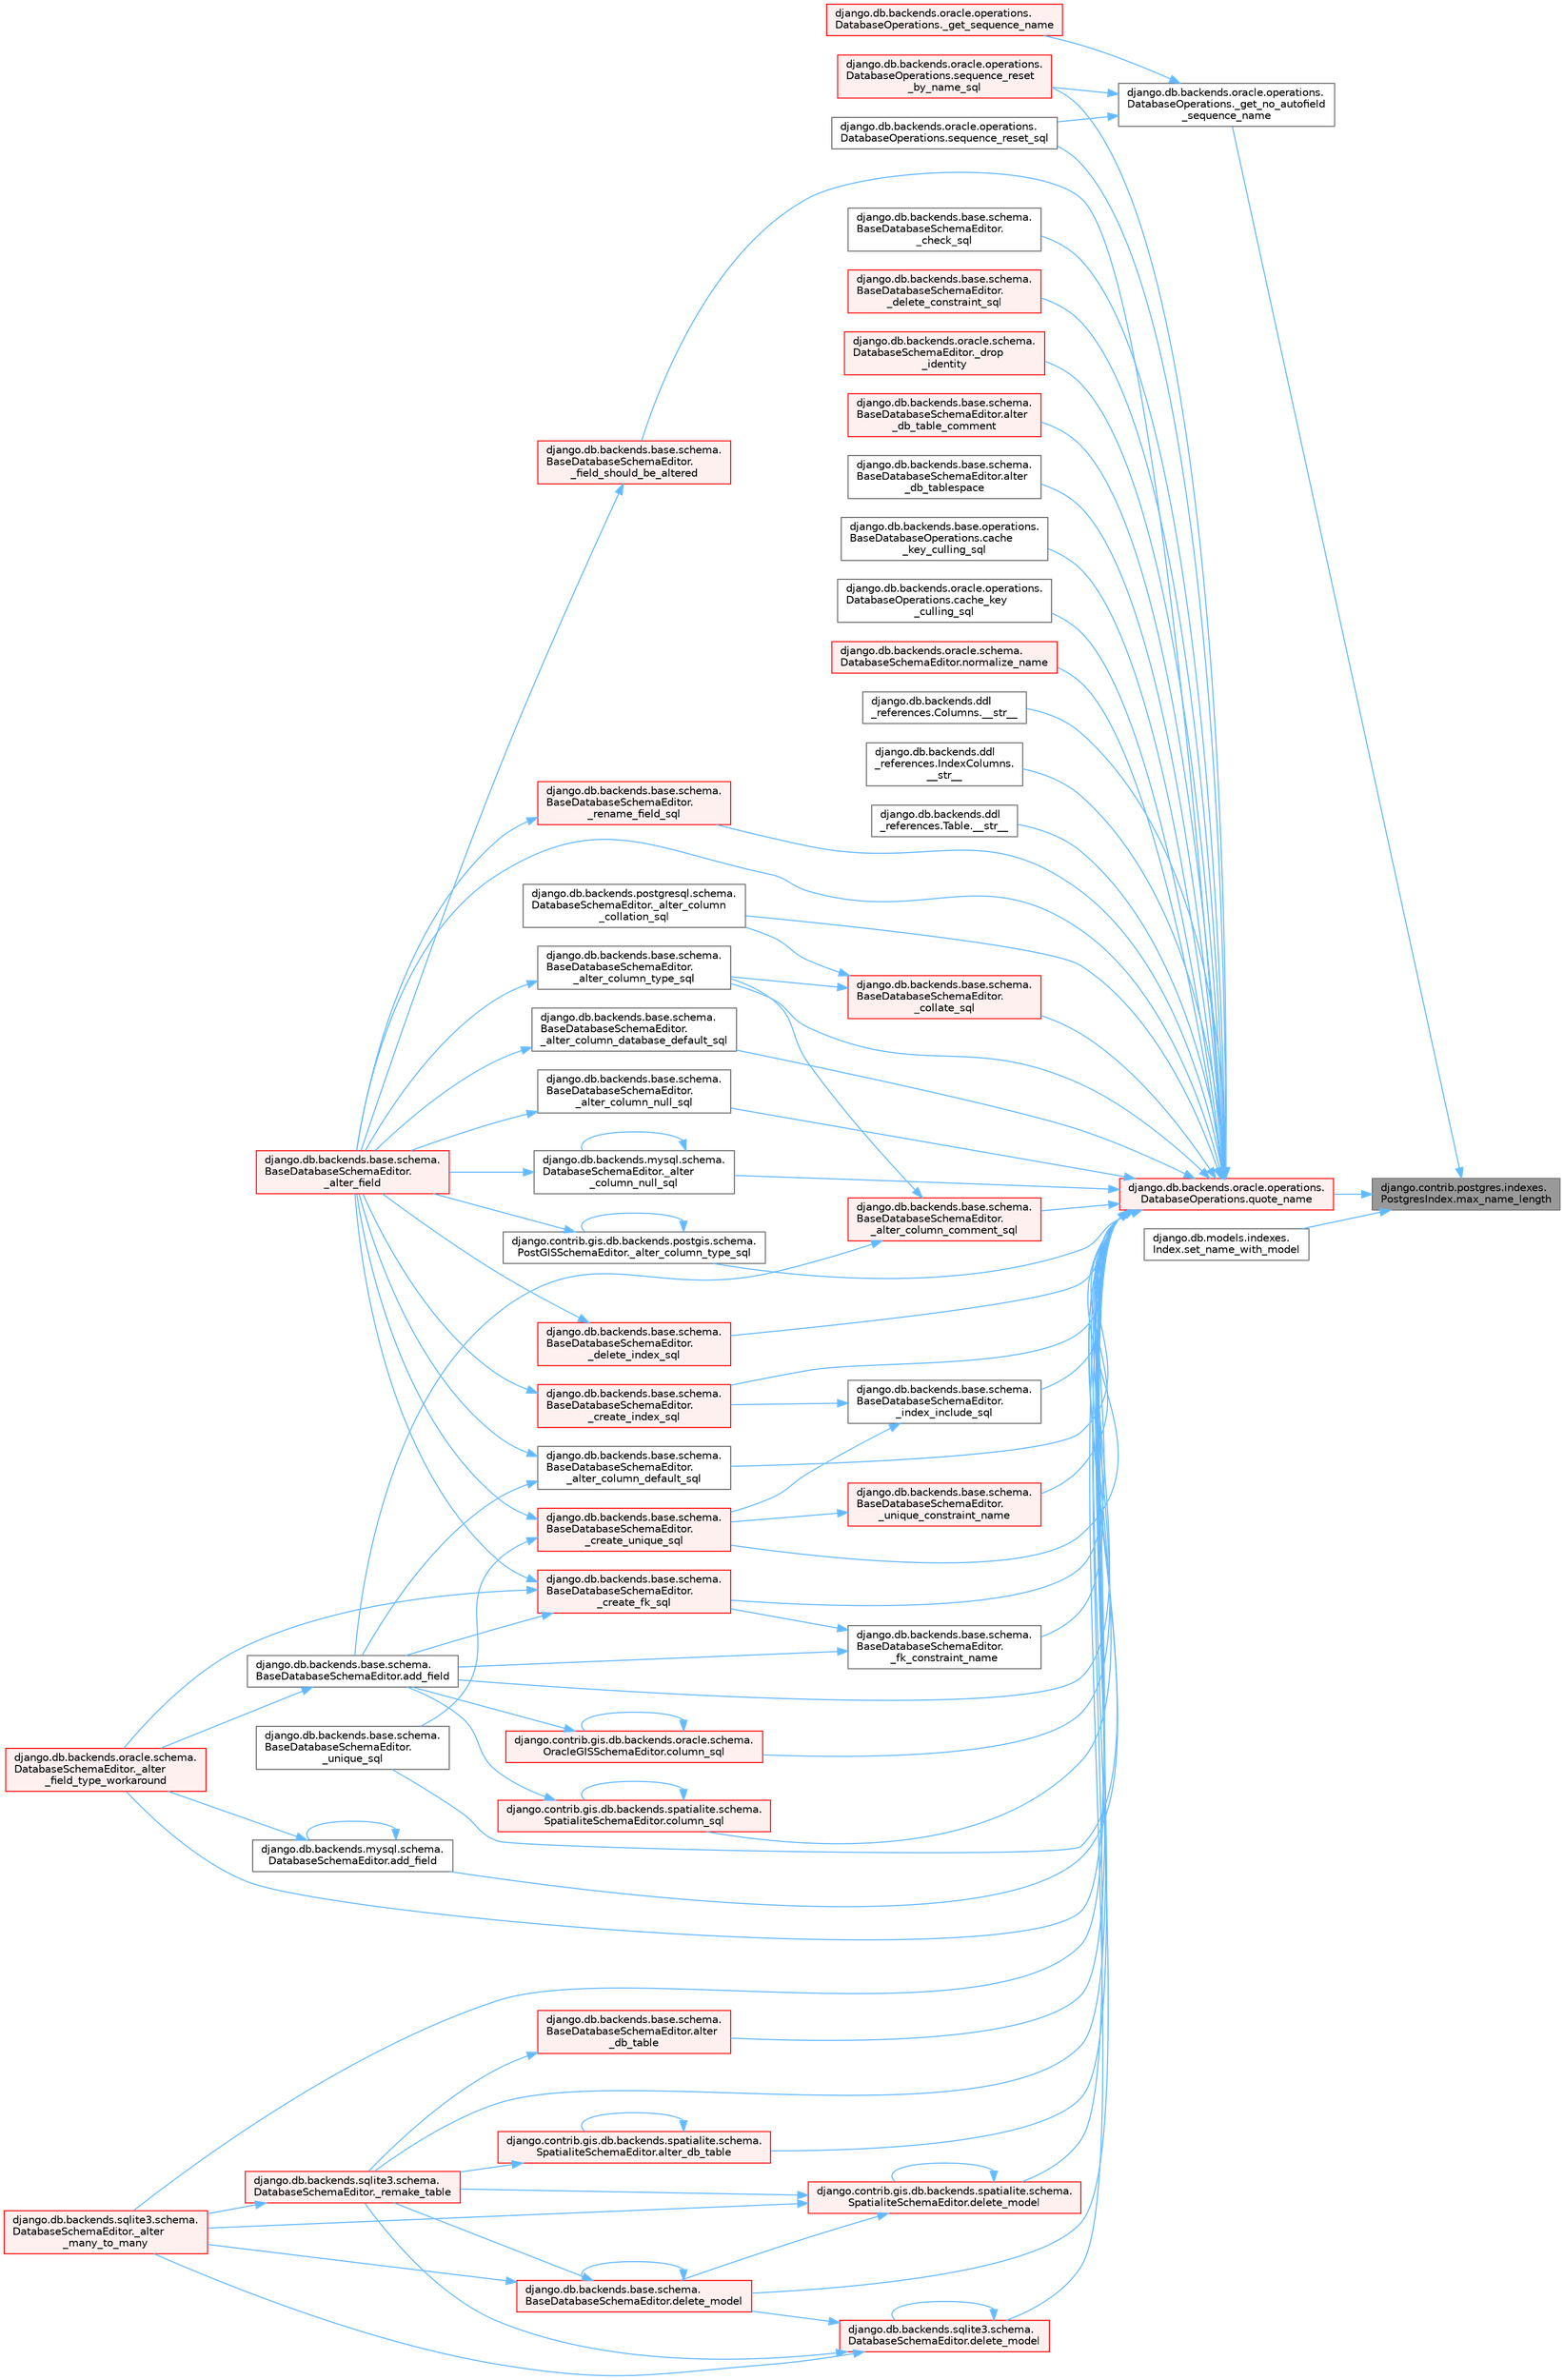 digraph "django.contrib.postgres.indexes.PostgresIndex.max_name_length"
{
 // LATEX_PDF_SIZE
  bgcolor="transparent";
  edge [fontname=Helvetica,fontsize=10,labelfontname=Helvetica,labelfontsize=10];
  node [fontname=Helvetica,fontsize=10,shape=box,height=0.2,width=0.4];
  rankdir="RL";
  Node1 [id="Node000001",label="django.contrib.postgres.indexes.\lPostgresIndex.max_name_length",height=0.2,width=0.4,color="gray40", fillcolor="grey60", style="filled", fontcolor="black",tooltip=" "];
  Node1 -> Node2 [id="edge1_Node000001_Node000002",dir="back",color="steelblue1",style="solid",tooltip=" "];
  Node2 [id="Node000002",label="django.db.backends.oracle.operations.\lDatabaseOperations._get_no_autofield\l_sequence_name",height=0.2,width=0.4,color="grey40", fillcolor="white", style="filled",URL="$classdjango_1_1db_1_1backends_1_1oracle_1_1operations_1_1_database_operations.html#ad89acc44101ec0761ecf08100c8b101d",tooltip=" "];
  Node2 -> Node3 [id="edge2_Node000002_Node000003",dir="back",color="steelblue1",style="solid",tooltip=" "];
  Node3 [id="Node000003",label="django.db.backends.oracle.operations.\lDatabaseOperations._get_sequence_name",height=0.2,width=0.4,color="red", fillcolor="#FFF0F0", style="filled",URL="$classdjango_1_1db_1_1backends_1_1oracle_1_1operations_1_1_database_operations.html#a2862f33c7077db6bb7c59edad3f67c28",tooltip=" "];
  Node2 -> Node5 [id="edge3_Node000002_Node000005",dir="back",color="steelblue1",style="solid",tooltip=" "];
  Node5 [id="Node000005",label="django.db.backends.oracle.operations.\lDatabaseOperations.sequence_reset\l_by_name_sql",height=0.2,width=0.4,color="red", fillcolor="#FFF0F0", style="filled",URL="$classdjango_1_1db_1_1backends_1_1oracle_1_1operations_1_1_database_operations.html#ab0b3d5d7c686f6ad82c5df2bb4eb0452",tooltip=" "];
  Node2 -> Node8 [id="edge4_Node000002_Node000008",dir="back",color="steelblue1",style="solid",tooltip=" "];
  Node8 [id="Node000008",label="django.db.backends.oracle.operations.\lDatabaseOperations.sequence_reset_sql",height=0.2,width=0.4,color="grey40", fillcolor="white", style="filled",URL="$classdjango_1_1db_1_1backends_1_1oracle_1_1operations_1_1_database_operations.html#aca5fe62f56740acc3ccf6374bfdfdc96",tooltip=" "];
  Node1 -> Node9 [id="edge5_Node000001_Node000009",dir="back",color="steelblue1",style="solid",tooltip=" "];
  Node9 [id="Node000009",label="django.db.backends.oracle.operations.\lDatabaseOperations.quote_name",height=0.2,width=0.4,color="red", fillcolor="#FFF0F0", style="filled",URL="$classdjango_1_1db_1_1backends_1_1oracle_1_1operations_1_1_database_operations.html#ac7551d250b0adf678e5d00e4d69cb021",tooltip=" "];
  Node9 -> Node10 [id="edge6_Node000009_Node000010",dir="back",color="steelblue1",style="solid",tooltip=" "];
  Node10 [id="Node000010",label="django.db.backends.ddl\l_references.Columns.__str__",height=0.2,width=0.4,color="grey40", fillcolor="white", style="filled",URL="$classdjango_1_1db_1_1backends_1_1ddl__references_1_1_columns.html#ab1e0b1d6ebd99c3d6a7221554c8f204e",tooltip=" "];
  Node9 -> Node11 [id="edge7_Node000009_Node000011",dir="back",color="steelblue1",style="solid",tooltip=" "];
  Node11 [id="Node000011",label="django.db.backends.ddl\l_references.IndexColumns.\l__str__",height=0.2,width=0.4,color="grey40", fillcolor="white", style="filled",URL="$classdjango_1_1db_1_1backends_1_1ddl__references_1_1_index_columns.html#a36f9a69fdb3aa46d40c554d8b5edef87",tooltip=" "];
  Node9 -> Node12 [id="edge8_Node000009_Node000012",dir="back",color="steelblue1",style="solid",tooltip=" "];
  Node12 [id="Node000012",label="django.db.backends.ddl\l_references.Table.__str__",height=0.2,width=0.4,color="grey40", fillcolor="white", style="filled",URL="$classdjango_1_1db_1_1backends_1_1ddl__references_1_1_table.html#a63fbc501943ba5b0de83e7e7febfe1e2",tooltip=" "];
  Node9 -> Node13 [id="edge9_Node000009_Node000013",dir="back",color="steelblue1",style="solid",tooltip=" "];
  Node13 [id="Node000013",label="django.db.backends.postgresql.schema.\lDatabaseSchemaEditor._alter_column\l_collation_sql",height=0.2,width=0.4,color="grey40", fillcolor="white", style="filled",URL="$classdjango_1_1db_1_1backends_1_1postgresql_1_1schema_1_1_database_schema_editor.html#a4fbfb7d66a6a98590bef305581f1409f",tooltip=" "];
  Node9 -> Node14 [id="edge10_Node000009_Node000014",dir="back",color="steelblue1",style="solid",tooltip=" "];
  Node14 [id="Node000014",label="django.db.backends.base.schema.\lBaseDatabaseSchemaEditor.\l_alter_column_comment_sql",height=0.2,width=0.4,color="red", fillcolor="#FFF0F0", style="filled",URL="$classdjango_1_1db_1_1backends_1_1base_1_1schema_1_1_base_database_schema_editor.html#a9f86ae7193fdd2bb59c79ac7d690c593",tooltip=" "];
  Node14 -> Node15 [id="edge11_Node000014_Node000015",dir="back",color="steelblue1",style="solid",tooltip=" "];
  Node15 [id="Node000015",label="django.db.backends.base.schema.\lBaseDatabaseSchemaEditor.\l_alter_column_type_sql",height=0.2,width=0.4,color="grey40", fillcolor="white", style="filled",URL="$classdjango_1_1db_1_1backends_1_1base_1_1schema_1_1_base_database_schema_editor.html#a8f52c548a912ce13bfa6b395458630c1",tooltip=" "];
  Node15 -> Node16 [id="edge12_Node000015_Node000016",dir="back",color="steelblue1",style="solid",tooltip=" "];
  Node16 [id="Node000016",label="django.db.backends.base.schema.\lBaseDatabaseSchemaEditor.\l_alter_field",height=0.2,width=0.4,color="red", fillcolor="#FFF0F0", style="filled",URL="$classdjango_1_1db_1_1backends_1_1base_1_1schema_1_1_base_database_schema_editor.html#afcda33e5b1eb760a5a66c09033f1b75c",tooltip=" "];
  Node14 -> Node21 [id="edge13_Node000014_Node000021",dir="back",color="steelblue1",style="solid",tooltip=" "];
  Node21 [id="Node000021",label="django.db.backends.base.schema.\lBaseDatabaseSchemaEditor.add_field",height=0.2,width=0.4,color="grey40", fillcolor="white", style="filled",URL="$classdjango_1_1db_1_1backends_1_1base_1_1schema_1_1_base_database_schema_editor.html#affe03b0f7c180f8cb5759a5cff4f006a",tooltip=" "];
  Node21 -> Node20 [id="edge14_Node000021_Node000020",dir="back",color="steelblue1",style="solid",tooltip=" "];
  Node20 [id="Node000020",label="django.db.backends.oracle.schema.\lDatabaseSchemaEditor._alter\l_field_type_workaround",height=0.2,width=0.4,color="red", fillcolor="#FFF0F0", style="filled",URL="$classdjango_1_1db_1_1backends_1_1oracle_1_1schema_1_1_database_schema_editor.html#a78bc314f7e1030c1ef072c72a185ebd5",tooltip=" "];
  Node9 -> Node31 [id="edge15_Node000009_Node000031",dir="back",color="steelblue1",style="solid",tooltip=" "];
  Node31 [id="Node000031",label="django.db.backends.base.schema.\lBaseDatabaseSchemaEditor.\l_alter_column_database_default_sql",height=0.2,width=0.4,color="grey40", fillcolor="white", style="filled",URL="$classdjango_1_1db_1_1backends_1_1base_1_1schema_1_1_base_database_schema_editor.html#a2df91f2696d49677e9ef4ae93a5d2272",tooltip=" "];
  Node31 -> Node16 [id="edge16_Node000031_Node000016",dir="back",color="steelblue1",style="solid",tooltip=" "];
  Node9 -> Node32 [id="edge17_Node000009_Node000032",dir="back",color="steelblue1",style="solid",tooltip=" "];
  Node32 [id="Node000032",label="django.db.backends.base.schema.\lBaseDatabaseSchemaEditor.\l_alter_column_default_sql",height=0.2,width=0.4,color="grey40", fillcolor="white", style="filled",URL="$classdjango_1_1db_1_1backends_1_1base_1_1schema_1_1_base_database_schema_editor.html#a83c838b558726c2500bd7e248e7b37c7",tooltip=" "];
  Node32 -> Node16 [id="edge18_Node000032_Node000016",dir="back",color="steelblue1",style="solid",tooltip=" "];
  Node32 -> Node21 [id="edge19_Node000032_Node000021",dir="back",color="steelblue1",style="solid",tooltip=" "];
  Node9 -> Node33 [id="edge20_Node000009_Node000033",dir="back",color="steelblue1",style="solid",tooltip=" "];
  Node33 [id="Node000033",label="django.db.backends.base.schema.\lBaseDatabaseSchemaEditor.\l_alter_column_null_sql",height=0.2,width=0.4,color="grey40", fillcolor="white", style="filled",URL="$classdjango_1_1db_1_1backends_1_1base_1_1schema_1_1_base_database_schema_editor.html#a8852fd64195be71b9851f24bfb8f6c1e",tooltip=" "];
  Node33 -> Node16 [id="edge21_Node000033_Node000016",dir="back",color="steelblue1",style="solid",tooltip=" "];
  Node9 -> Node34 [id="edge22_Node000009_Node000034",dir="back",color="steelblue1",style="solid",tooltip=" "];
  Node34 [id="Node000034",label="django.db.backends.mysql.schema.\lDatabaseSchemaEditor._alter\l_column_null_sql",height=0.2,width=0.4,color="grey40", fillcolor="white", style="filled",URL="$classdjango_1_1db_1_1backends_1_1mysql_1_1schema_1_1_database_schema_editor.html#aec231c3c9c8ff53ff43b3772edaf0b6c",tooltip=" "];
  Node34 -> Node34 [id="edge23_Node000034_Node000034",dir="back",color="steelblue1",style="solid",tooltip=" "];
  Node34 -> Node16 [id="edge24_Node000034_Node000016",dir="back",color="steelblue1",style="solid",tooltip=" "];
  Node9 -> Node35 [id="edge25_Node000009_Node000035",dir="back",color="steelblue1",style="solid",tooltip=" "];
  Node35 [id="Node000035",label="django.contrib.gis.db.backends.postgis.schema.\lPostGISSchemaEditor._alter_column_type_sql",height=0.2,width=0.4,color="grey40", fillcolor="white", style="filled",URL="$classdjango_1_1contrib_1_1gis_1_1db_1_1backends_1_1postgis_1_1schema_1_1_post_g_i_s_schema_editor.html#a92257bba6b6a680a245fc66ce03e06c0",tooltip=" "];
  Node35 -> Node35 [id="edge26_Node000035_Node000035",dir="back",color="steelblue1",style="solid",tooltip=" "];
  Node35 -> Node16 [id="edge27_Node000035_Node000016",dir="back",color="steelblue1",style="solid",tooltip=" "];
  Node9 -> Node15 [id="edge28_Node000009_Node000015",dir="back",color="steelblue1",style="solid",tooltip=" "];
  Node9 -> Node16 [id="edge29_Node000009_Node000016",dir="back",color="steelblue1",style="solid",tooltip=" "];
  Node9 -> Node20 [id="edge30_Node000009_Node000020",dir="back",color="steelblue1",style="solid",tooltip=" "];
  Node9 -> Node23 [id="edge31_Node000009_Node000023",dir="back",color="steelblue1",style="solid",tooltip=" "];
  Node23 [id="Node000023",label="django.db.backends.sqlite3.schema.\lDatabaseSchemaEditor._alter\l_many_to_many",height=0.2,width=0.4,color="red", fillcolor="#FFF0F0", style="filled",URL="$classdjango_1_1db_1_1backends_1_1sqlite3_1_1schema_1_1_database_schema_editor.html#a0eb5631cba4809779acc541260e47610",tooltip=" "];
  Node9 -> Node36 [id="edge32_Node000009_Node000036",dir="back",color="steelblue1",style="solid",tooltip=" "];
  Node36 [id="Node000036",label="django.db.backends.base.schema.\lBaseDatabaseSchemaEditor.\l_check_sql",height=0.2,width=0.4,color="grey40", fillcolor="white", style="filled",URL="$classdjango_1_1db_1_1backends_1_1base_1_1schema_1_1_base_database_schema_editor.html#ac844916283d00d2bbff3d8ccad9d020c",tooltip=" "];
  Node9 -> Node37 [id="edge33_Node000009_Node000037",dir="back",color="steelblue1",style="solid",tooltip=" "];
  Node37 [id="Node000037",label="django.db.backends.base.schema.\lBaseDatabaseSchemaEditor.\l_collate_sql",height=0.2,width=0.4,color="red", fillcolor="#FFF0F0", style="filled",URL="$classdjango_1_1db_1_1backends_1_1base_1_1schema_1_1_base_database_schema_editor.html#a3a199380d57902426ad299911ee5eec0",tooltip=" "];
  Node37 -> Node13 [id="edge34_Node000037_Node000013",dir="back",color="steelblue1",style="solid",tooltip=" "];
  Node37 -> Node15 [id="edge35_Node000037_Node000015",dir="back",color="steelblue1",style="solid",tooltip=" "];
  Node9 -> Node42 [id="edge36_Node000009_Node000042",dir="back",color="steelblue1",style="solid",tooltip=" "];
  Node42 [id="Node000042",label="django.db.backends.base.schema.\lBaseDatabaseSchemaEditor.\l_create_fk_sql",height=0.2,width=0.4,color="red", fillcolor="#FFF0F0", style="filled",URL="$classdjango_1_1db_1_1backends_1_1base_1_1schema_1_1_base_database_schema_editor.html#ad853d22c43c3b3a9d73e094ac6344331",tooltip=" "];
  Node42 -> Node16 [id="edge37_Node000042_Node000016",dir="back",color="steelblue1",style="solid",tooltip=" "];
  Node42 -> Node20 [id="edge38_Node000042_Node000020",dir="back",color="steelblue1",style="solid",tooltip=" "];
  Node42 -> Node21 [id="edge39_Node000042_Node000021",dir="back",color="steelblue1",style="solid",tooltip=" "];
  Node9 -> Node43 [id="edge40_Node000009_Node000043",dir="back",color="steelblue1",style="solid",tooltip=" "];
  Node43 [id="Node000043",label="django.db.backends.base.schema.\lBaseDatabaseSchemaEditor.\l_create_index_sql",height=0.2,width=0.4,color="red", fillcolor="#FFF0F0", style="filled",URL="$classdjango_1_1db_1_1backends_1_1base_1_1schema_1_1_base_database_schema_editor.html#adb1d2fabd8602889097a7f5e78ae09e4",tooltip=" "];
  Node43 -> Node16 [id="edge41_Node000043_Node000016",dir="back",color="steelblue1",style="solid",tooltip=" "];
  Node9 -> Node56 [id="edge42_Node000009_Node000056",dir="back",color="steelblue1",style="solid",tooltip=" "];
  Node56 [id="Node000056",label="django.db.backends.base.schema.\lBaseDatabaseSchemaEditor.\l_create_unique_sql",height=0.2,width=0.4,color="red", fillcolor="#FFF0F0", style="filled",URL="$classdjango_1_1db_1_1backends_1_1base_1_1schema_1_1_base_database_schema_editor.html#aee6480a0d34a71ee1ba04fbeab7e819d",tooltip=" "];
  Node56 -> Node16 [id="edge43_Node000056_Node000016",dir="back",color="steelblue1",style="solid",tooltip=" "];
  Node56 -> Node57 [id="edge44_Node000056_Node000057",dir="back",color="steelblue1",style="solid",tooltip=" "];
  Node57 [id="Node000057",label="django.db.backends.base.schema.\lBaseDatabaseSchemaEditor.\l_unique_sql",height=0.2,width=0.4,color="grey40", fillcolor="white", style="filled",URL="$classdjango_1_1db_1_1backends_1_1base_1_1schema_1_1_base_database_schema_editor.html#a78d4adb2f9057b3c4af1249c232caf9f",tooltip=" "];
  Node9 -> Node58 [id="edge45_Node000009_Node000058",dir="back",color="steelblue1",style="solid",tooltip=" "];
  Node58 [id="Node000058",label="django.db.backends.base.schema.\lBaseDatabaseSchemaEditor.\l_delete_constraint_sql",height=0.2,width=0.4,color="red", fillcolor="#FFF0F0", style="filled",URL="$classdjango_1_1db_1_1backends_1_1base_1_1schema_1_1_base_database_schema_editor.html#ab21526402fea3e76addda1d12af1efda",tooltip=" "];
  Node9 -> Node61 [id="edge46_Node000009_Node000061",dir="back",color="steelblue1",style="solid",tooltip=" "];
  Node61 [id="Node000061",label="django.db.backends.base.schema.\lBaseDatabaseSchemaEditor.\l_delete_index_sql",height=0.2,width=0.4,color="red", fillcolor="#FFF0F0", style="filled",URL="$classdjango_1_1db_1_1backends_1_1base_1_1schema_1_1_base_database_schema_editor.html#acc0a34c213edb57b6693d351aaaee98d",tooltip=" "];
  Node61 -> Node16 [id="edge47_Node000061_Node000016",dir="back",color="steelblue1",style="solid",tooltip=" "];
  Node9 -> Node63 [id="edge48_Node000009_Node000063",dir="back",color="steelblue1",style="solid",tooltip=" "];
  Node63 [id="Node000063",label="django.db.backends.oracle.schema.\lDatabaseSchemaEditor._drop\l_identity",height=0.2,width=0.4,color="red", fillcolor="#FFF0F0", style="filled",URL="$classdjango_1_1db_1_1backends_1_1oracle_1_1schema_1_1_database_schema_editor.html#a215f07e8311d1fd657957c4dbba8cfde",tooltip=" "];
  Node9 -> Node66 [id="edge49_Node000009_Node000066",dir="back",color="steelblue1",style="solid",tooltip=" "];
  Node66 [id="Node000066",label="django.db.backends.base.schema.\lBaseDatabaseSchemaEditor.\l_field_should_be_altered",height=0.2,width=0.4,color="red", fillcolor="#FFF0F0", style="filled",URL="$classdjango_1_1db_1_1backends_1_1base_1_1schema_1_1_base_database_schema_editor.html#a9639759c0a473c873f4eb43644eb53a1",tooltip=" "];
  Node66 -> Node16 [id="edge50_Node000066_Node000016",dir="back",color="steelblue1",style="solid",tooltip=" "];
  Node9 -> Node67 [id="edge51_Node000009_Node000067",dir="back",color="steelblue1",style="solid",tooltip=" "];
  Node67 [id="Node000067",label="django.db.backends.base.schema.\lBaseDatabaseSchemaEditor.\l_fk_constraint_name",height=0.2,width=0.4,color="grey40", fillcolor="white", style="filled",URL="$classdjango_1_1db_1_1backends_1_1base_1_1schema_1_1_base_database_schema_editor.html#aebfea3276c6e5e99891f04559ea18d32",tooltip=" "];
  Node67 -> Node42 [id="edge52_Node000067_Node000042",dir="back",color="steelblue1",style="solid",tooltip=" "];
  Node67 -> Node21 [id="edge53_Node000067_Node000021",dir="back",color="steelblue1",style="solid",tooltip=" "];
  Node9 -> Node68 [id="edge54_Node000009_Node000068",dir="back",color="steelblue1",style="solid",tooltip=" "];
  Node68 [id="Node000068",label="django.db.backends.base.schema.\lBaseDatabaseSchemaEditor.\l_index_include_sql",height=0.2,width=0.4,color="grey40", fillcolor="white", style="filled",URL="$classdjango_1_1db_1_1backends_1_1base_1_1schema_1_1_base_database_schema_editor.html#ae199aa828e15d3f55f59c6b04bd02e22",tooltip=" "];
  Node68 -> Node43 [id="edge55_Node000068_Node000043",dir="back",color="steelblue1",style="solid",tooltip=" "];
  Node68 -> Node56 [id="edge56_Node000068_Node000056",dir="back",color="steelblue1",style="solid",tooltip=" "];
  Node9 -> Node24 [id="edge57_Node000009_Node000024",dir="back",color="steelblue1",style="solid",tooltip=" "];
  Node24 [id="Node000024",label="django.db.backends.sqlite3.schema.\lDatabaseSchemaEditor._remake_table",height=0.2,width=0.4,color="red", fillcolor="#FFF0F0", style="filled",URL="$classdjango_1_1db_1_1backends_1_1sqlite3_1_1schema_1_1_database_schema_editor.html#a9b5b247b2cd836c48a65726025b45e11",tooltip=" "];
  Node24 -> Node23 [id="edge58_Node000024_Node000023",dir="back",color="steelblue1",style="solid",tooltip=" "];
  Node9 -> Node69 [id="edge59_Node000009_Node000069",dir="back",color="steelblue1",style="solid",tooltip=" "];
  Node69 [id="Node000069",label="django.db.backends.base.schema.\lBaseDatabaseSchemaEditor.\l_rename_field_sql",height=0.2,width=0.4,color="red", fillcolor="#FFF0F0", style="filled",URL="$classdjango_1_1db_1_1backends_1_1base_1_1schema_1_1_base_database_schema_editor.html#af5fe9362af891bb12d3017c221cdfd15",tooltip=" "];
  Node69 -> Node16 [id="edge60_Node000069_Node000016",dir="back",color="steelblue1",style="solid",tooltip=" "];
  Node9 -> Node70 [id="edge61_Node000009_Node000070",dir="back",color="steelblue1",style="solid",tooltip=" "];
  Node70 [id="Node000070",label="django.db.backends.base.schema.\lBaseDatabaseSchemaEditor.\l_unique_constraint_name",height=0.2,width=0.4,color="red", fillcolor="#FFF0F0", style="filled",URL="$classdjango_1_1db_1_1backends_1_1base_1_1schema_1_1_base_database_schema_editor.html#aa3c89328fddc5c2fca49bfc98ba3ba19",tooltip=" "];
  Node70 -> Node56 [id="edge62_Node000070_Node000056",dir="back",color="steelblue1",style="solid",tooltip=" "];
  Node9 -> Node57 [id="edge63_Node000009_Node000057",dir="back",color="steelblue1",style="solid",tooltip=" "];
  Node9 -> Node21 [id="edge64_Node000009_Node000021",dir="back",color="steelblue1",style="solid",tooltip=" "];
  Node9 -> Node71 [id="edge65_Node000009_Node000071",dir="back",color="steelblue1",style="solid",tooltip=" "];
  Node71 [id="Node000071",label="django.db.backends.mysql.schema.\lDatabaseSchemaEditor.add_field",height=0.2,width=0.4,color="grey40", fillcolor="white", style="filled",URL="$classdjango_1_1db_1_1backends_1_1mysql_1_1schema_1_1_database_schema_editor.html#a2bb764c2fab516643cccf83b8865b410",tooltip=" "];
  Node71 -> Node20 [id="edge66_Node000071_Node000020",dir="back",color="steelblue1",style="solid",tooltip=" "];
  Node71 -> Node71 [id="edge67_Node000071_Node000071",dir="back",color="steelblue1",style="solid",tooltip=" "];
  Node9 -> Node72 [id="edge68_Node000009_Node000072",dir="back",color="steelblue1",style="solid",tooltip=" "];
  Node72 [id="Node000072",label="django.contrib.gis.db.backends.spatialite.schema.\lSpatialiteSchemaEditor.alter_db_table",height=0.2,width=0.4,color="red", fillcolor="#FFF0F0", style="filled",URL="$classdjango_1_1contrib_1_1gis_1_1db_1_1backends_1_1spatialite_1_1schema_1_1_spatialite_schema_editor.html#a3c238b03e587be42747e3a128cd44946",tooltip=" "];
  Node72 -> Node24 [id="edge69_Node000072_Node000024",dir="back",color="steelblue1",style="solid",tooltip=" "];
  Node72 -> Node72 [id="edge70_Node000072_Node000072",dir="back",color="steelblue1",style="solid",tooltip=" "];
  Node9 -> Node73 [id="edge71_Node000009_Node000073",dir="back",color="steelblue1",style="solid",tooltip=" "];
  Node73 [id="Node000073",label="django.db.backends.base.schema.\lBaseDatabaseSchemaEditor.alter\l_db_table",height=0.2,width=0.4,color="red", fillcolor="#FFF0F0", style="filled",URL="$classdjango_1_1db_1_1backends_1_1base_1_1schema_1_1_base_database_schema_editor.html#a6975136cc10a20541aed6b53fea99565",tooltip=" "];
  Node73 -> Node24 [id="edge72_Node000073_Node000024",dir="back",color="steelblue1",style="solid",tooltip=" "];
  Node9 -> Node74 [id="edge73_Node000009_Node000074",dir="back",color="steelblue1",style="solid",tooltip=" "];
  Node74 [id="Node000074",label="django.db.backends.base.schema.\lBaseDatabaseSchemaEditor.alter\l_db_table_comment",height=0.2,width=0.4,color="red", fillcolor="#FFF0F0", style="filled",URL="$classdjango_1_1db_1_1backends_1_1base_1_1schema_1_1_base_database_schema_editor.html#a788ba4cf1ea36f15a1b1d7a11b8d31a1",tooltip=" "];
  Node9 -> Node75 [id="edge74_Node000009_Node000075",dir="back",color="steelblue1",style="solid",tooltip=" "];
  Node75 [id="Node000075",label="django.db.backends.base.schema.\lBaseDatabaseSchemaEditor.alter\l_db_tablespace",height=0.2,width=0.4,color="grey40", fillcolor="white", style="filled",URL="$classdjango_1_1db_1_1backends_1_1base_1_1schema_1_1_base_database_schema_editor.html#ac93f875aaebf90f4c28d2ec8f963acdd",tooltip=" "];
  Node9 -> Node76 [id="edge75_Node000009_Node000076",dir="back",color="steelblue1",style="solid",tooltip=" "];
  Node76 [id="Node000076",label="django.db.backends.base.operations.\lBaseDatabaseOperations.cache\l_key_culling_sql",height=0.2,width=0.4,color="grey40", fillcolor="white", style="filled",URL="$classdjango_1_1db_1_1backends_1_1base_1_1operations_1_1_base_database_operations.html#af58d5c2b3637af7d358989f34767020c",tooltip=" "];
  Node9 -> Node77 [id="edge76_Node000009_Node000077",dir="back",color="steelblue1",style="solid",tooltip=" "];
  Node77 [id="Node000077",label="django.db.backends.oracle.operations.\lDatabaseOperations.cache_key\l_culling_sql",height=0.2,width=0.4,color="grey40", fillcolor="white", style="filled",URL="$classdjango_1_1db_1_1backends_1_1oracle_1_1operations_1_1_database_operations.html#ae3e865b2aadcc1a54603d25c198fe0ee",tooltip=" "];
  Node9 -> Node78 [id="edge77_Node000009_Node000078",dir="back",color="steelblue1",style="solid",tooltip=" "];
  Node78 [id="Node000078",label="django.contrib.gis.db.backends.oracle.schema.\lOracleGISSchemaEditor.column_sql",height=0.2,width=0.4,color="red", fillcolor="#FFF0F0", style="filled",URL="$classdjango_1_1contrib_1_1gis_1_1db_1_1backends_1_1oracle_1_1schema_1_1_oracle_g_i_s_schema_editor.html#aaa690d323a1e81ee836fb712a3a1ec2f",tooltip=" "];
  Node78 -> Node21 [id="edge78_Node000078_Node000021",dir="back",color="steelblue1",style="solid",tooltip=" "];
  Node78 -> Node78 [id="edge79_Node000078_Node000078",dir="back",color="steelblue1",style="solid",tooltip=" "];
  Node9 -> Node79 [id="edge80_Node000009_Node000079",dir="back",color="steelblue1",style="solid",tooltip=" "];
  Node79 [id="Node000079",label="django.contrib.gis.db.backends.spatialite.schema.\lSpatialiteSchemaEditor.column_sql",height=0.2,width=0.4,color="red", fillcolor="#FFF0F0", style="filled",URL="$classdjango_1_1contrib_1_1gis_1_1db_1_1backends_1_1spatialite_1_1schema_1_1_spatialite_schema_editor.html#a0c8e64cd3cc8fc8a535a637078c24a54",tooltip=" "];
  Node79 -> Node21 [id="edge81_Node000079_Node000021",dir="back",color="steelblue1",style="solid",tooltip=" "];
  Node79 -> Node79 [id="edge82_Node000079_Node000079",dir="back",color="steelblue1",style="solid",tooltip=" "];
  Node9 -> Node80 [id="edge83_Node000009_Node000080",dir="back",color="steelblue1",style="solid",tooltip=" "];
  Node80 [id="Node000080",label="django.contrib.gis.db.backends.spatialite.schema.\lSpatialiteSchemaEditor.delete_model",height=0.2,width=0.4,color="red", fillcolor="#FFF0F0", style="filled",URL="$classdjango_1_1contrib_1_1gis_1_1db_1_1backends_1_1spatialite_1_1schema_1_1_spatialite_schema_editor.html#a1d324c35e2535b9adf7cbecb68fe761d",tooltip=" "];
  Node80 -> Node23 [id="edge84_Node000080_Node000023",dir="back",color="steelblue1",style="solid",tooltip=" "];
  Node80 -> Node24 [id="edge85_Node000080_Node000024",dir="back",color="steelblue1",style="solid",tooltip=" "];
  Node80 -> Node80 [id="edge86_Node000080_Node000080",dir="back",color="steelblue1",style="solid",tooltip=" "];
  Node80 -> Node83 [id="edge87_Node000080_Node000083",dir="back",color="steelblue1",style="solid",tooltip=" "];
  Node83 [id="Node000083",label="django.db.backends.base.schema.\lBaseDatabaseSchemaEditor.delete_model",height=0.2,width=0.4,color="red", fillcolor="#FFF0F0", style="filled",URL="$classdjango_1_1db_1_1backends_1_1base_1_1schema_1_1_base_database_schema_editor.html#a4685be374dca3bb40806d579c17c4a71",tooltip=" "];
  Node83 -> Node23 [id="edge88_Node000083_Node000023",dir="back",color="steelblue1",style="solid",tooltip=" "];
  Node83 -> Node24 [id="edge89_Node000083_Node000024",dir="back",color="steelblue1",style="solid",tooltip=" "];
  Node83 -> Node83 [id="edge90_Node000083_Node000083",dir="back",color="steelblue1",style="solid",tooltip=" "];
  Node9 -> Node83 [id="edge91_Node000009_Node000083",dir="back",color="steelblue1",style="solid",tooltip=" "];
  Node9 -> Node85 [id="edge92_Node000009_Node000085",dir="back",color="steelblue1",style="solid",tooltip=" "];
  Node85 [id="Node000085",label="django.db.backends.sqlite3.schema.\lDatabaseSchemaEditor.delete_model",height=0.2,width=0.4,color="red", fillcolor="#FFF0F0", style="filled",URL="$classdjango_1_1db_1_1backends_1_1sqlite3_1_1schema_1_1_database_schema_editor.html#ace17666280378c6270bb6569941a67ad",tooltip=" "];
  Node85 -> Node23 [id="edge93_Node000085_Node000023",dir="back",color="steelblue1",style="solid",tooltip=" "];
  Node85 -> Node24 [id="edge94_Node000085_Node000024",dir="back",color="steelblue1",style="solid",tooltip=" "];
  Node85 -> Node83 [id="edge95_Node000085_Node000083",dir="back",color="steelblue1",style="solid",tooltip=" "];
  Node85 -> Node85 [id="edge96_Node000085_Node000085",dir="back",color="steelblue1",style="solid",tooltip=" "];
  Node9 -> Node86 [id="edge97_Node000009_Node000086",dir="back",color="steelblue1",style="solid",tooltip=" "];
  Node86 [id="Node000086",label="django.db.backends.oracle.schema.\lDatabaseSchemaEditor.normalize_name",height=0.2,width=0.4,color="red", fillcolor="#FFF0F0", style="filled",URL="$classdjango_1_1db_1_1backends_1_1oracle_1_1schema_1_1_database_schema_editor.html#a440047f0dbf8e50036355561e0fef33a",tooltip=" "];
  Node9 -> Node5 [id="edge98_Node000009_Node000005",dir="back",color="steelblue1",style="solid",tooltip=" "];
  Node9 -> Node8 [id="edge99_Node000009_Node000008",dir="back",color="steelblue1",style="solid",tooltip=" "];
  Node1 -> Node109 [id="edge100_Node000001_Node000109",dir="back",color="steelblue1",style="solid",tooltip=" "];
  Node109 [id="Node000109",label="django.db.models.indexes.\lIndex.set_name_with_model",height=0.2,width=0.4,color="grey40", fillcolor="white", style="filled",URL="$classdjango_1_1db_1_1models_1_1indexes_1_1_index.html#ae3d7f948b726e269f5a9beaf8b4bb4cb",tooltip=" "];
}
